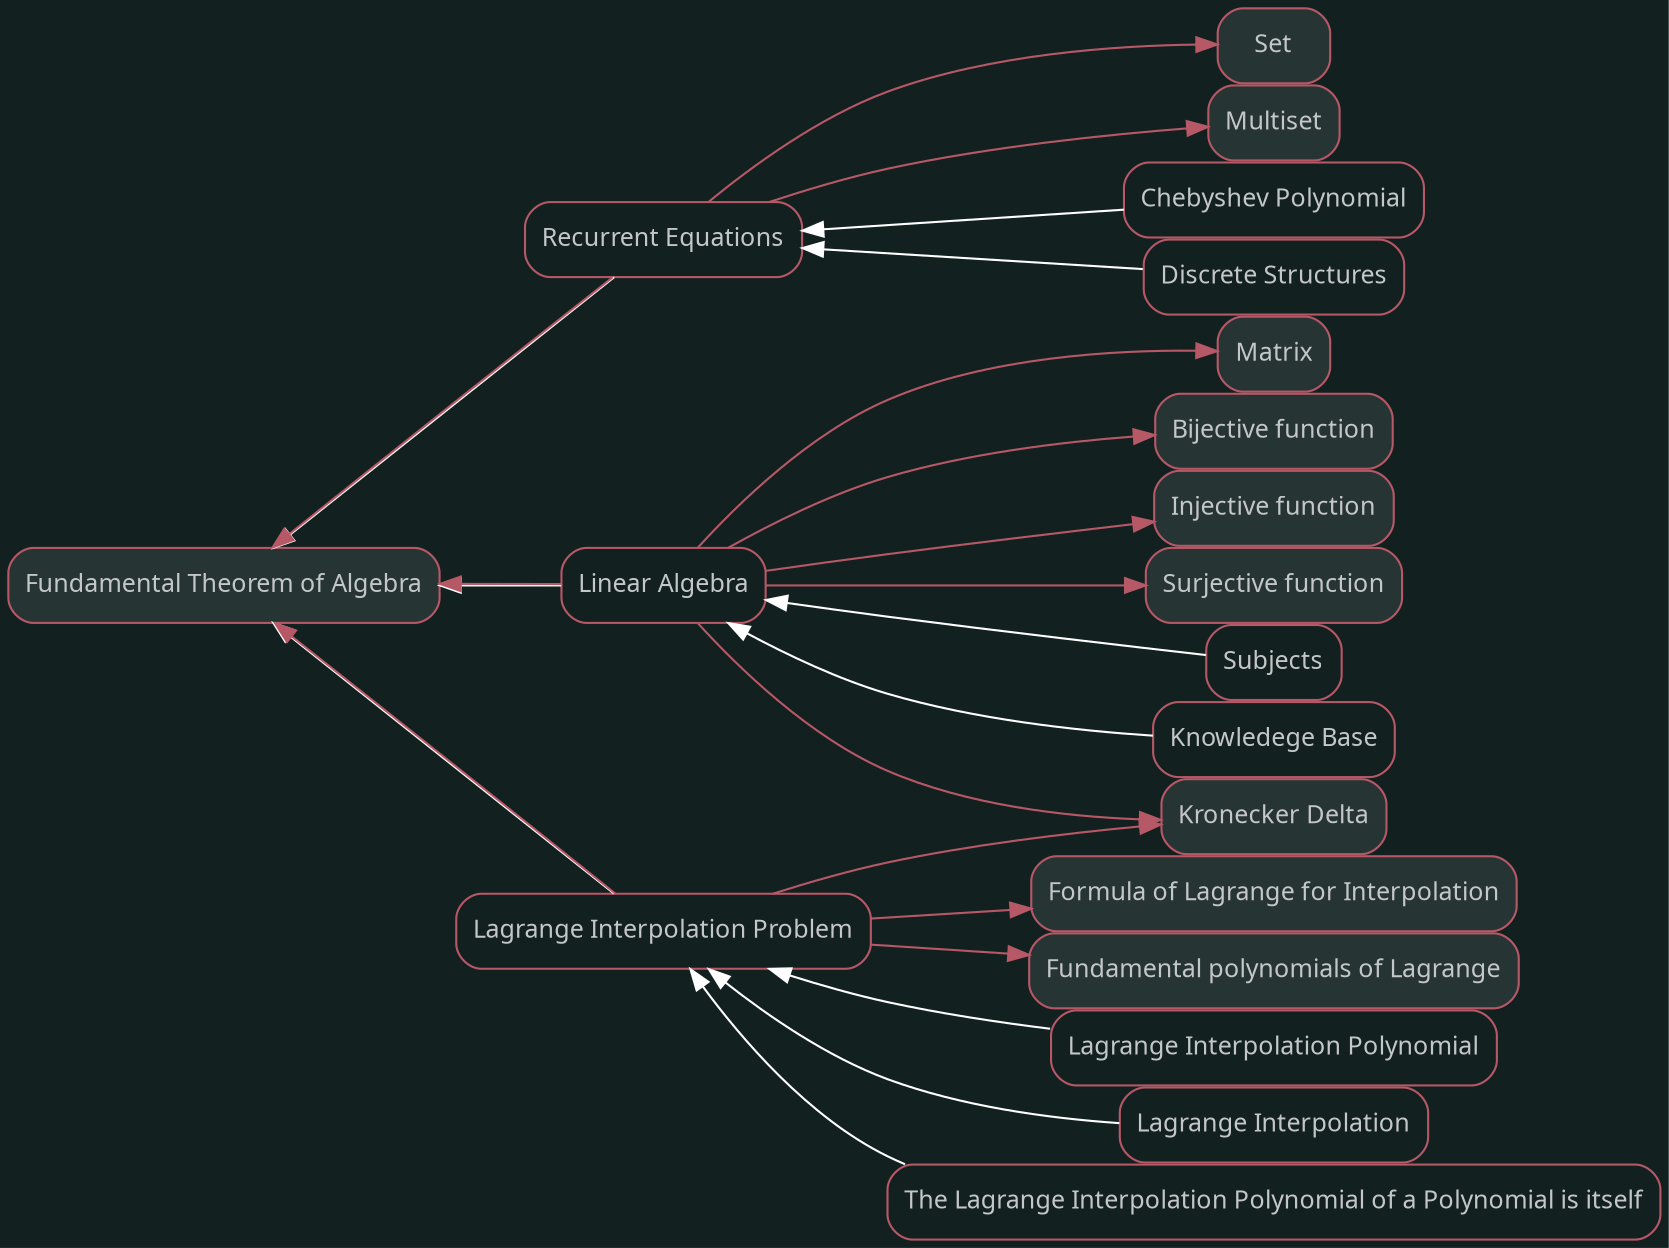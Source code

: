 digraph "Fundamental Theorem of Algebra" {graph [nodesep=0,ranksep=0,rankdir="LR",bgcolor="#132020"];node [shape="rectangle",style="rounded,filled",fontname="sans",fontsize="12px",labelfontname="sans",color="#b75867",fillcolor="#273434",fontcolor="#c4c7c7"];"Fundamental Theorem of Algebra" [label="Fundamental Theorem of Algebra",tooltip="Fundamental Theorem of Algebra",URL="../Fundamental Theorem of Algebra.html",target="_parent"];subgraph "Forward Fundamental Theorem of Algebra" {edge [color="#b75867"];}
node [shape="rectangle",style="rounded",fontname="sans",fontsize="12px",labelfontname="sans",color="#b75867",fillcolor="#FFFFFF",fontcolor="#c4c7c7"];"Recurrent Equations" [label="Recurrent Equations",tooltip="Recurrent Equations",URL="../Recurrent Equations.html",target="_parent"];"Linear Algebra" [label="Linear Algebra",tooltip="Linear Algebra",URL="../Linear Algebra.html",target="_parent"];"Lagrange Interpolation Problem" [label="Lagrange Interpolation Problem",tooltip="Lagrange Interpolation Problem",URL="../Lagrange Interpolation Problem.html",target="_parent"];subgraph "Backward Fundamental Theorem of Algebra" {edge [dir="back",color="#FFFFFF"];"Fundamental Theorem of Algebra" -> "Recurrent Equations";"Fundamental Theorem of Algebra" -> "Linear Algebra";"Fundamental Theorem of Algebra" -> "Lagrange Interpolation Problem";}node [shape="rectangle",style="rounded,filled",fontname="sans",fontsize="12px",labelfontname="sans",color="#b75867",fillcolor="#273434",fontcolor="#c4c7c7"];"Recurrent Equations" [label="Recurrent Equations",tooltip="Recurrent Equations",URL="../Recurrent Equations.html",target="_parent"];"Set" [label="Set",tooltip="Set",URL="../Set.html",target="_parent"];"Multiset" [label="Multiset",tooltip="Multiset",URL="../Multiset.html",target="_parent"];"Fundamental Theorem of Algebra" [label="Fundamental Theorem of Algebra",tooltip="Fundamental Theorem of Algebra",URL="../Fundamental Theorem of Algebra.html",target="_parent"];subgraph "Forward Recurrent Equations" {edge [color="#b75867"];"Recurrent Equations" -> "Set";"Recurrent Equations" -> "Multiset";"Recurrent Equations" -> "Fundamental Theorem of Algebra";}
node [shape="rectangle",style="rounded",fontname="sans",fontsize="12px",labelfontname="sans",color="#b75867",fillcolor="#FFFFFF",fontcolor="#c4c7c7"];"Chebyshev Polynomial" [label="Chebyshev Polynomial",tooltip="Chebyshev Polynomial",URL="../Chebyshev Polynomial.html",target="_parent"];"Discrete Structures" [label="Discrete Structures",tooltip="Discrete Structures",URL="../Discrete Structures.html",target="_parent"];subgraph "Backward Recurrent Equations" {edge [dir="back",color="#FFFFFF"];"Recurrent Equations" -> "Chebyshev Polynomial";"Recurrent Equations" -> "Discrete Structures";}node [shape="rectangle",style="rounded,filled",fontname="sans",fontsize="12px",labelfontname="sans",color="#b75867",fillcolor="#273434",fontcolor="#c4c7c7"];"Linear Algebra" [label="Linear Algebra",tooltip="Linear Algebra",URL="../Linear Algebra.html",target="_parent"];"Matrix" [label="Matrix",tooltip="Matrix",URL="../Matrix.html",target="_parent"];"Bijective function" [label="Bijective function",tooltip="Bijective function",URL="../Bijective function.html",target="_parent"];"Injective function" [label="Injective function",tooltip="Injective function",URL="../Injective function.html",target="_parent"];"Surjective function" [label="Surjective function",tooltip="Surjective function",URL="../Surjective function.html",target="_parent"];"Kronecker Delta" [label="Kronecker Delta",tooltip="Kronecker Delta",URL="../Kronecker Delta.html",target="_parent"];"Fundamental Theorem of Algebra" [label="Fundamental Theorem of Algebra",tooltip="Fundamental Theorem of Algebra",URL="../Fundamental Theorem of Algebra.html",target="_parent"];subgraph "Forward Linear Algebra" {edge [color="#b75867"];"Linear Algebra" -> "Matrix";"Linear Algebra" -> "Bijective function";"Linear Algebra" -> "Injective function";"Linear Algebra" -> "Surjective function";"Linear Algebra" -> "Kronecker Delta";"Linear Algebra" -> "Fundamental Theorem of Algebra";}
node [shape="rectangle",style="rounded",fontname="sans",fontsize="12px",labelfontname="sans",color="#b75867",fillcolor="#FFFFFF",fontcolor="#c4c7c7"];"Subjects" [label="Subjects",tooltip="Subjects",URL="../Subjects.html",target="_parent"];"Knowledege Base" [label="Knowledege Base",tooltip="Knowledege Base",URL="../Knowledege Base.html",target="_parent"];subgraph "Backward Linear Algebra" {edge [dir="back",color="#FFFFFF"];"Linear Algebra" -> "Subjects";"Linear Algebra" -> "Knowledege Base";}node [shape="rectangle",style="rounded,filled",fontname="sans",fontsize="12px",labelfontname="sans",color="#b75867",fillcolor="#273434",fontcolor="#c4c7c7"];"Lagrange Interpolation Problem" [label="Lagrange Interpolation Problem",tooltip="Lagrange Interpolation Problem",URL="../Lagrange Interpolation Problem.html",target="_parent"];"Kronecker Delta" [label="Kronecker Delta",tooltip="Kronecker Delta",URL="../Kronecker Delta.html",target="_parent"];"Formula of Lagrange for Interpolation" [label="Formula of Lagrange for Interpolation",tooltip="Formula of Lagrange for Interpolation",URL="../Formula of Lagrange for Interpolation.html",target="_parent"];"Fundamental polynomials of Lagrange" [label="Fundamental polynomials of Lagrange",tooltip="Fundamental polynomials of Lagrange",URL="../Fundamental polynomials of Lagrange.html",target="_parent"];"Fundamental Theorem of Algebra" [label="Fundamental Theorem of Algebra",tooltip="Fundamental Theorem of Algebra",URL="../Fundamental Theorem of Algebra.html",target="_parent"];subgraph "Forward Lagrange Interpolation Problem" {edge [color="#b75867"];"Lagrange Interpolation Problem" -> "Kronecker Delta";"Lagrange Interpolation Problem" -> "Formula of Lagrange for Interpolation";"Lagrange Interpolation Problem" -> "Fundamental polynomials of Lagrange";"Lagrange Interpolation Problem" -> "Fundamental Theorem of Algebra";}
node [shape="rectangle",style="rounded",fontname="sans",fontsize="12px",labelfontname="sans",color="#b75867",fillcolor="#FFFFFF",fontcolor="#c4c7c7"];"Lagrange Interpolation Polynomial" [label="Lagrange Interpolation Polynomial",tooltip="Lagrange Interpolation Polynomial",URL="../Lagrange Interpolation Polynomial.html",target="_parent"];"Lagrange Interpolation" [label="Lagrange Interpolation",tooltip="Lagrange Interpolation",URL="../Lagrange Interpolation.html",target="_parent"];"The Lagrange Interpolation Polynomial of a Polynomial is itself" [label="The Lagrange Interpolation Polynomial of a Polynomial is itself",tooltip="The Lagrange Interpolation Polynomial of a Polynomial is itself",URL="../The Lagrange Interpolation Polynomial of a Polynomial is itself.html",target="_parent"];subgraph "Backward Lagrange Interpolation Problem" {edge [dir="back",color="#FFFFFF"];"Lagrange Interpolation Problem" -> "Lagrange Interpolation Polynomial";"Lagrange Interpolation Problem" -> "Lagrange Interpolation";"Lagrange Interpolation Problem" -> "The Lagrange Interpolation Polynomial of a Polynomial is itself";}}